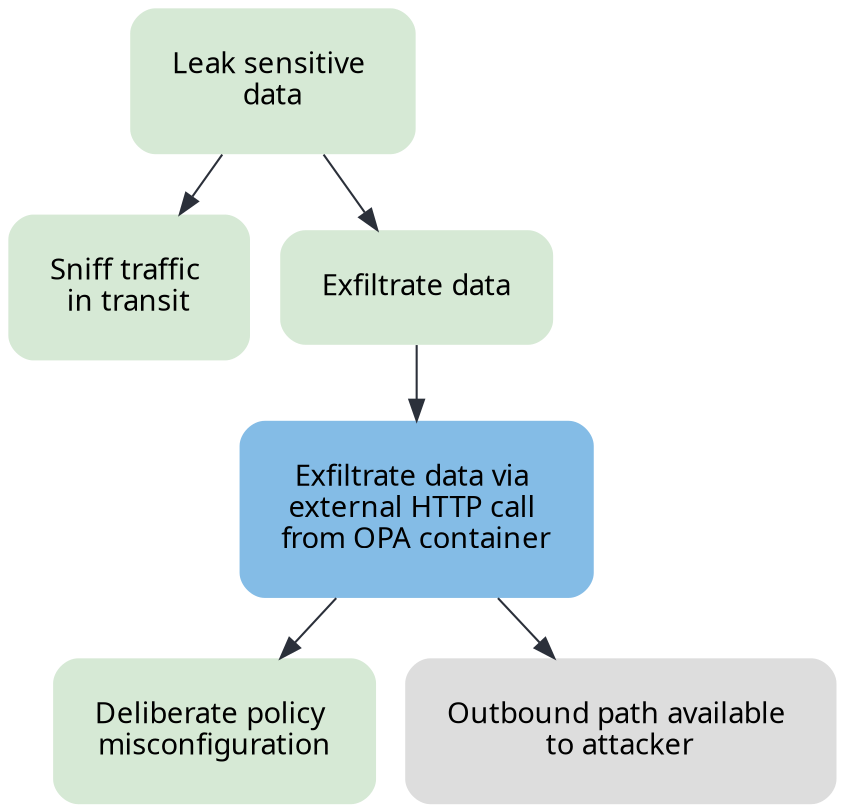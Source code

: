 digraph {
	// Base Styling
	rankdir="TB";
	splines=true;
	overlap=false;
	nodesep="0.2";
	ranksep="0.4";
	bgcolor="transparent";
	// label="Some Title";
	labelloc="t";
	fontname="Montserrat";
	node [ fontname="Montserrat" margin=0.28 shape="plaintext" style="filled, rounded" ];
	edge [ fontname="Montserrat" color="#2B303A" ];

	// List of Nodes

	// base nodes
	// reality [ label="Reality" fillcolor="#2B303A" fontcolor="#ffffff" ]
	// attack_win [ label="Access video\nrecordings in\nS3 bucket\n(attackers win)" fillcolor="#DB2955" fontcolor="#ffffff" ]

	// green nodes == OR nodes
	node [ color="#D6E9D5" ]
	leak_sensitive_data [ label="Leak sensitive \ndata" ]
	exfiltrate_data [ label="Exfiltrate data" ]
	sniff_traffic [ label="Sniff traffic \nin transit" ]
	deliberate_policy_misconfig [ label="Deliberate policy \nmisconfiguration" ]
	

	// blue nodes == AND nodes
	node [ color="#84BCE6" ]
	exfiltrate_from_PDP [ label="Exfiltrate data via \nexternal HTTP call \nfrom OPA container" ]

	// white nodes == single nodes
	node [ color="#DDDDDD" ]
	outbound_network_path [ label="Outbound path available \nto attacker" ]

	// List of Edges
	leak_sensitive_data -> sniff_traffic
	leak_sensitive_data -> exfiltrate_data
	exfiltrate_data -> exfiltrate_from_PDP
	exfiltrate_from_PDP -> deliberate_policy_misconfig
	exfiltrate_from_PDP -> outbound_network_path

	// Subgraphs / Clusters

	// these clusters enforce the correct hierarchies
  
	subgraph same_level_a {
		rank=same;
		sniff_traffic
		exfiltrate_data
	}

	subgraph same_level_b {
		rank=same;
		deliberate_policy_misconfig
		outbound_network_path
	}

  // Enforcing ordering in levels
  
	sniff_traffic -> exfiltrate_data [ style="invis" ]
	deliberate_policy_misconfig -> outbound_network_path [ style="invis" ]
}